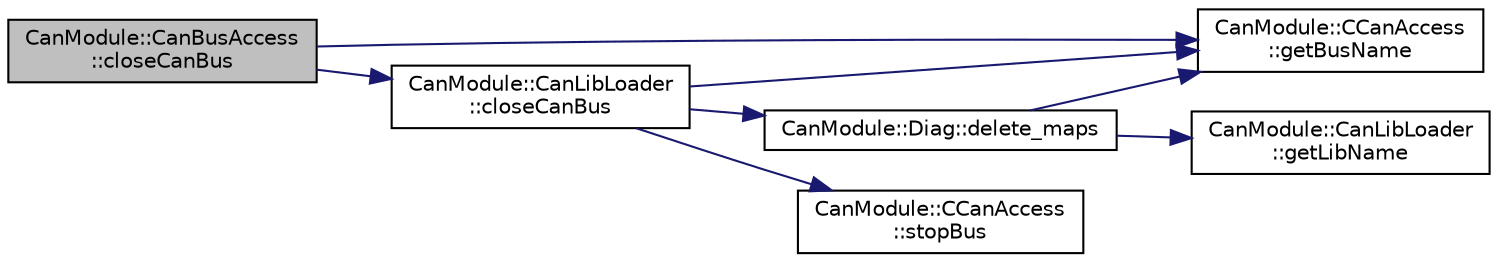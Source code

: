 digraph "CanModule::CanBusAccess::closeCanBus"
{
 // LATEX_PDF_SIZE
  edge [fontname="Helvetica",fontsize="10",labelfontname="Helvetica",labelfontsize="10"];
  node [fontname="Helvetica",fontsize="10",shape=record];
  rankdir="LR";
  Node1 [label="CanModule::CanBusAccess\l::closeCanBus",height=0.2,width=0.4,color="black", fillcolor="grey75", style="filled", fontcolor="black",tooltip=" "];
  Node1 -> Node2 [color="midnightblue",fontsize="10",style="solid",fontname="Helvetica"];
  Node2 [label="CanModule::CanLibLoader\l::closeCanBus",height=0.2,width=0.4,color="black", fillcolor="white", style="filled",URL="$classCanModule_1_1CanLibLoader.html#acd7d3af103bb72d5bd18737333d682f4",tooltip=" "];
  Node2 -> Node3 [color="midnightblue",fontsize="10",style="solid",fontname="Helvetica"];
  Node3 [label="CanModule::Diag::delete_maps",height=0.2,width=0.4,color="black", fillcolor="white", style="filled",URL="$classCanModule_1_1Diag.html#aa79c20827b6e33fa35d4106d9aa479b8",tooltip=" "];
  Node3 -> Node4 [color="midnightblue",fontsize="10",style="solid",fontname="Helvetica"];
  Node4 [label="CanModule::CCanAccess\l::getBusName",height=0.2,width=0.4,color="black", fillcolor="white", style="filled",URL="$classCanModule_1_1CCanAccess.html#ac3f5126ae36d642217425e21696d19ca",tooltip=" "];
  Node3 -> Node5 [color="midnightblue",fontsize="10",style="solid",fontname="Helvetica"];
  Node5 [label="CanModule::CanLibLoader\l::getLibName",height=0.2,width=0.4,color="black", fillcolor="white", style="filled",URL="$classCanModule_1_1CanLibLoader.html#a7b4d0043b9715fce19bca9bb4035df0a",tooltip=" "];
  Node2 -> Node4 [color="midnightblue",fontsize="10",style="solid",fontname="Helvetica"];
  Node2 -> Node6 [color="midnightblue",fontsize="10",style="solid",fontname="Helvetica"];
  Node6 [label="CanModule::CCanAccess\l::stopBus",height=0.2,width=0.4,color="black", fillcolor="white", style="filled",URL="$classCanModule_1_1CCanAccess.html#a3fabe88b8e21638afd5d9886bb9c4aeb",tooltip=" "];
  Node1 -> Node4 [color="midnightblue",fontsize="10",style="solid",fontname="Helvetica"];
}
